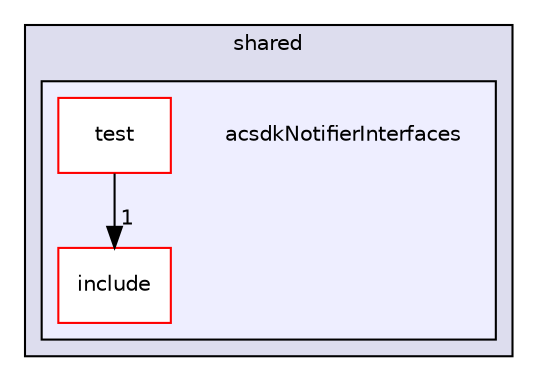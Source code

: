 digraph "/workplace/avs-device-sdk/shared/acsdkNotifierInterfaces" {
  compound=true
  node [ fontsize="10", fontname="Helvetica"];
  edge [ labelfontsize="10", labelfontname="Helvetica"];
  subgraph clusterdir_9982052f7ce695d12571567315b2fafa {
    graph [ bgcolor="#ddddee", pencolor="black", label="shared" fontname="Helvetica", fontsize="10", URL="dir_9982052f7ce695d12571567315b2fafa.html"]
  subgraph clusterdir_d3cfb0f75dbe2fd43efeb9e5a78af15e {
    graph [ bgcolor="#eeeeff", pencolor="black", label="" URL="dir_d3cfb0f75dbe2fd43efeb9e5a78af15e.html"];
    dir_d3cfb0f75dbe2fd43efeb9e5a78af15e [shape=plaintext label="acsdkNotifierInterfaces"];
    dir_9a7340c96b801ac299f9d571c35d6c7c [shape=box label="include" color="red" fillcolor="white" style="filled" URL="dir_9a7340c96b801ac299f9d571c35d6c7c.html"];
    dir_5b531d51c5fabc3e7c1b3276f3b67ecc [shape=box label="test" color="red" fillcolor="white" style="filled" URL="dir_5b531d51c5fabc3e7c1b3276f3b67ecc.html"];
  }
  }
  dir_5b531d51c5fabc3e7c1b3276f3b67ecc->dir_9a7340c96b801ac299f9d571c35d6c7c [headlabel="1", labeldistance=1.5 headhref="dir_000741_000738.html"];
}
